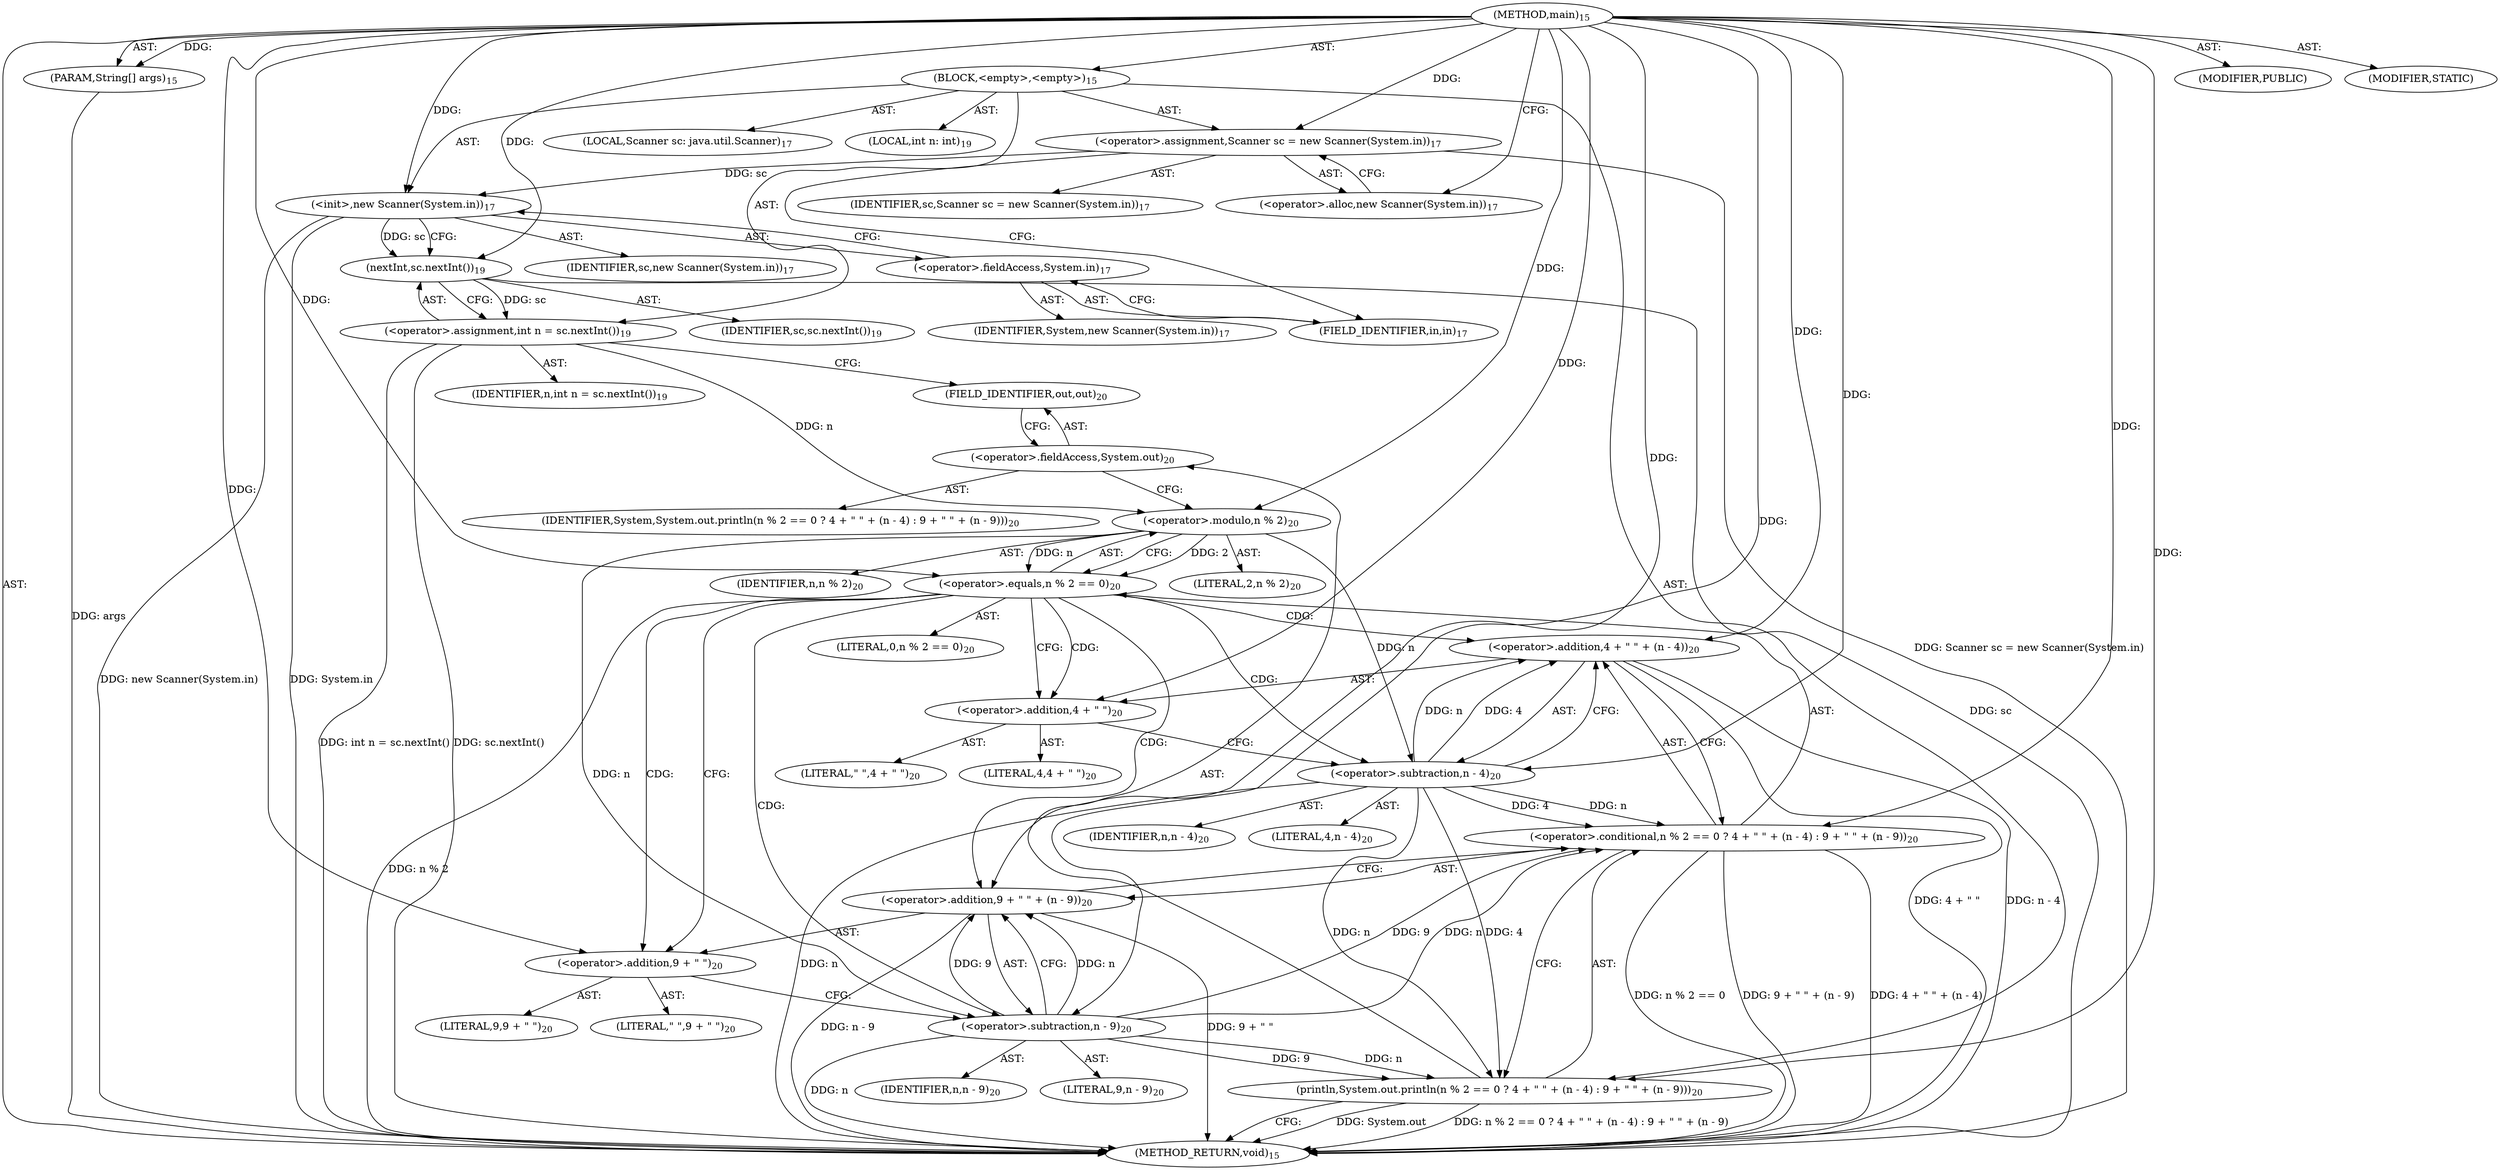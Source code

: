 digraph "main" {  
"19" [label = <(METHOD,main)<SUB>15</SUB>> ]
"20" [label = <(PARAM,String[] args)<SUB>15</SUB>> ]
"21" [label = <(BLOCK,&lt;empty&gt;,&lt;empty&gt;)<SUB>15</SUB>> ]
"4" [label = <(LOCAL,Scanner sc: java.util.Scanner)<SUB>17</SUB>> ]
"22" [label = <(&lt;operator&gt;.assignment,Scanner sc = new Scanner(System.in))<SUB>17</SUB>> ]
"23" [label = <(IDENTIFIER,sc,Scanner sc = new Scanner(System.in))<SUB>17</SUB>> ]
"24" [label = <(&lt;operator&gt;.alloc,new Scanner(System.in))<SUB>17</SUB>> ]
"25" [label = <(&lt;init&gt;,new Scanner(System.in))<SUB>17</SUB>> ]
"3" [label = <(IDENTIFIER,sc,new Scanner(System.in))<SUB>17</SUB>> ]
"26" [label = <(&lt;operator&gt;.fieldAccess,System.in)<SUB>17</SUB>> ]
"27" [label = <(IDENTIFIER,System,new Scanner(System.in))<SUB>17</SUB>> ]
"28" [label = <(FIELD_IDENTIFIER,in,in)<SUB>17</SUB>> ]
"29" [label = <(LOCAL,int n: int)<SUB>19</SUB>> ]
"30" [label = <(&lt;operator&gt;.assignment,int n = sc.nextInt())<SUB>19</SUB>> ]
"31" [label = <(IDENTIFIER,n,int n = sc.nextInt())<SUB>19</SUB>> ]
"32" [label = <(nextInt,sc.nextInt())<SUB>19</SUB>> ]
"33" [label = <(IDENTIFIER,sc,sc.nextInt())<SUB>19</SUB>> ]
"34" [label = <(println,System.out.println(n % 2 == 0 ? 4 + &quot; &quot; + (n - 4) : 9 + &quot; &quot; + (n - 9)))<SUB>20</SUB>> ]
"35" [label = <(&lt;operator&gt;.fieldAccess,System.out)<SUB>20</SUB>> ]
"36" [label = <(IDENTIFIER,System,System.out.println(n % 2 == 0 ? 4 + &quot; &quot; + (n - 4) : 9 + &quot; &quot; + (n - 9)))<SUB>20</SUB>> ]
"37" [label = <(FIELD_IDENTIFIER,out,out)<SUB>20</SUB>> ]
"38" [label = <(&lt;operator&gt;.conditional,n % 2 == 0 ? 4 + &quot; &quot; + (n - 4) : 9 + &quot; &quot; + (n - 9))<SUB>20</SUB>> ]
"39" [label = <(&lt;operator&gt;.equals,n % 2 == 0)<SUB>20</SUB>> ]
"40" [label = <(&lt;operator&gt;.modulo,n % 2)<SUB>20</SUB>> ]
"41" [label = <(IDENTIFIER,n,n % 2)<SUB>20</SUB>> ]
"42" [label = <(LITERAL,2,n % 2)<SUB>20</SUB>> ]
"43" [label = <(LITERAL,0,n % 2 == 0)<SUB>20</SUB>> ]
"44" [label = <(&lt;operator&gt;.addition,4 + &quot; &quot; + (n - 4))<SUB>20</SUB>> ]
"45" [label = <(&lt;operator&gt;.addition,4 + &quot; &quot;)<SUB>20</SUB>> ]
"46" [label = <(LITERAL,4,4 + &quot; &quot;)<SUB>20</SUB>> ]
"47" [label = <(LITERAL,&quot; &quot;,4 + &quot; &quot;)<SUB>20</SUB>> ]
"48" [label = <(&lt;operator&gt;.subtraction,n - 4)<SUB>20</SUB>> ]
"49" [label = <(IDENTIFIER,n,n - 4)<SUB>20</SUB>> ]
"50" [label = <(LITERAL,4,n - 4)<SUB>20</SUB>> ]
"51" [label = <(&lt;operator&gt;.addition,9 + &quot; &quot; + (n - 9))<SUB>20</SUB>> ]
"52" [label = <(&lt;operator&gt;.addition,9 + &quot; &quot;)<SUB>20</SUB>> ]
"53" [label = <(LITERAL,9,9 + &quot; &quot;)<SUB>20</SUB>> ]
"54" [label = <(LITERAL,&quot; &quot;,9 + &quot; &quot;)<SUB>20</SUB>> ]
"55" [label = <(&lt;operator&gt;.subtraction,n - 9)<SUB>20</SUB>> ]
"56" [label = <(IDENTIFIER,n,n - 9)<SUB>20</SUB>> ]
"57" [label = <(LITERAL,9,n - 9)<SUB>20</SUB>> ]
"58" [label = <(MODIFIER,PUBLIC)> ]
"59" [label = <(MODIFIER,STATIC)> ]
"60" [label = <(METHOD_RETURN,void)<SUB>15</SUB>> ]
  "19" -> "20"  [ label = "AST: "] 
  "19" -> "21"  [ label = "AST: "] 
  "19" -> "58"  [ label = "AST: "] 
  "19" -> "59"  [ label = "AST: "] 
  "19" -> "60"  [ label = "AST: "] 
  "21" -> "4"  [ label = "AST: "] 
  "21" -> "22"  [ label = "AST: "] 
  "21" -> "25"  [ label = "AST: "] 
  "21" -> "29"  [ label = "AST: "] 
  "21" -> "30"  [ label = "AST: "] 
  "21" -> "34"  [ label = "AST: "] 
  "22" -> "23"  [ label = "AST: "] 
  "22" -> "24"  [ label = "AST: "] 
  "25" -> "3"  [ label = "AST: "] 
  "25" -> "26"  [ label = "AST: "] 
  "26" -> "27"  [ label = "AST: "] 
  "26" -> "28"  [ label = "AST: "] 
  "30" -> "31"  [ label = "AST: "] 
  "30" -> "32"  [ label = "AST: "] 
  "32" -> "33"  [ label = "AST: "] 
  "34" -> "35"  [ label = "AST: "] 
  "34" -> "38"  [ label = "AST: "] 
  "35" -> "36"  [ label = "AST: "] 
  "35" -> "37"  [ label = "AST: "] 
  "38" -> "39"  [ label = "AST: "] 
  "38" -> "44"  [ label = "AST: "] 
  "38" -> "51"  [ label = "AST: "] 
  "39" -> "40"  [ label = "AST: "] 
  "39" -> "43"  [ label = "AST: "] 
  "40" -> "41"  [ label = "AST: "] 
  "40" -> "42"  [ label = "AST: "] 
  "44" -> "45"  [ label = "AST: "] 
  "44" -> "48"  [ label = "AST: "] 
  "45" -> "46"  [ label = "AST: "] 
  "45" -> "47"  [ label = "AST: "] 
  "48" -> "49"  [ label = "AST: "] 
  "48" -> "50"  [ label = "AST: "] 
  "51" -> "52"  [ label = "AST: "] 
  "51" -> "55"  [ label = "AST: "] 
  "52" -> "53"  [ label = "AST: "] 
  "52" -> "54"  [ label = "AST: "] 
  "55" -> "56"  [ label = "AST: "] 
  "55" -> "57"  [ label = "AST: "] 
  "22" -> "28"  [ label = "CFG: "] 
  "25" -> "32"  [ label = "CFG: "] 
  "30" -> "37"  [ label = "CFG: "] 
  "34" -> "60"  [ label = "CFG: "] 
  "24" -> "22"  [ label = "CFG: "] 
  "26" -> "25"  [ label = "CFG: "] 
  "32" -> "30"  [ label = "CFG: "] 
  "35" -> "40"  [ label = "CFG: "] 
  "38" -> "34"  [ label = "CFG: "] 
  "28" -> "26"  [ label = "CFG: "] 
  "37" -> "35"  [ label = "CFG: "] 
  "39" -> "45"  [ label = "CFG: "] 
  "39" -> "52"  [ label = "CFG: "] 
  "44" -> "38"  [ label = "CFG: "] 
  "51" -> "38"  [ label = "CFG: "] 
  "40" -> "39"  [ label = "CFG: "] 
  "45" -> "48"  [ label = "CFG: "] 
  "48" -> "44"  [ label = "CFG: "] 
  "52" -> "55"  [ label = "CFG: "] 
  "55" -> "51"  [ label = "CFG: "] 
  "19" -> "24"  [ label = "CFG: "] 
  "20" -> "60"  [ label = "DDG: args"] 
  "22" -> "60"  [ label = "DDG: Scanner sc = new Scanner(System.in)"] 
  "25" -> "60"  [ label = "DDG: System.in"] 
  "25" -> "60"  [ label = "DDG: new Scanner(System.in)"] 
  "32" -> "60"  [ label = "DDG: sc"] 
  "30" -> "60"  [ label = "DDG: sc.nextInt()"] 
  "30" -> "60"  [ label = "DDG: int n = sc.nextInt()"] 
  "34" -> "60"  [ label = "DDG: System.out"] 
  "39" -> "60"  [ label = "DDG: n % 2"] 
  "38" -> "60"  [ label = "DDG: n % 2 == 0"] 
  "51" -> "60"  [ label = "DDG: 9 + &quot; &quot;"] 
  "55" -> "60"  [ label = "DDG: n"] 
  "51" -> "60"  [ label = "DDG: n - 9"] 
  "38" -> "60"  [ label = "DDG: 9 + &quot; &quot; + (n - 9)"] 
  "44" -> "60"  [ label = "DDG: 4 + &quot; &quot;"] 
  "48" -> "60"  [ label = "DDG: n"] 
  "44" -> "60"  [ label = "DDG: n - 4"] 
  "38" -> "60"  [ label = "DDG: 4 + &quot; &quot; + (n - 4)"] 
  "34" -> "60"  [ label = "DDG: n % 2 == 0 ? 4 + &quot; &quot; + (n - 4) : 9 + &quot; &quot; + (n - 9)"] 
  "19" -> "20"  [ label = "DDG: "] 
  "19" -> "22"  [ label = "DDG: "] 
  "32" -> "30"  [ label = "DDG: sc"] 
  "22" -> "25"  [ label = "DDG: sc"] 
  "19" -> "25"  [ label = "DDG: "] 
  "19" -> "34"  [ label = "DDG: "] 
  "48" -> "34"  [ label = "DDG: n"] 
  "48" -> "34"  [ label = "DDG: 4"] 
  "55" -> "34"  [ label = "DDG: n"] 
  "55" -> "34"  [ label = "DDG: 9"] 
  "25" -> "32"  [ label = "DDG: sc"] 
  "19" -> "32"  [ label = "DDG: "] 
  "19" -> "38"  [ label = "DDG: "] 
  "48" -> "38"  [ label = "DDG: n"] 
  "48" -> "38"  [ label = "DDG: 4"] 
  "55" -> "38"  [ label = "DDG: n"] 
  "55" -> "38"  [ label = "DDG: 9"] 
  "40" -> "39"  [ label = "DDG: n"] 
  "40" -> "39"  [ label = "DDG: 2"] 
  "19" -> "39"  [ label = "DDG: "] 
  "19" -> "44"  [ label = "DDG: "] 
  "48" -> "44"  [ label = "DDG: n"] 
  "48" -> "44"  [ label = "DDG: 4"] 
  "19" -> "51"  [ label = "DDG: "] 
  "55" -> "51"  [ label = "DDG: n"] 
  "55" -> "51"  [ label = "DDG: 9"] 
  "30" -> "40"  [ label = "DDG: n"] 
  "19" -> "40"  [ label = "DDG: "] 
  "19" -> "45"  [ label = "DDG: "] 
  "40" -> "48"  [ label = "DDG: n"] 
  "19" -> "48"  [ label = "DDG: "] 
  "19" -> "52"  [ label = "DDG: "] 
  "40" -> "55"  [ label = "DDG: n"] 
  "19" -> "55"  [ label = "DDG: "] 
  "39" -> "48"  [ label = "CDG: "] 
  "39" -> "51"  [ label = "CDG: "] 
  "39" -> "44"  [ label = "CDG: "] 
  "39" -> "52"  [ label = "CDG: "] 
  "39" -> "55"  [ label = "CDG: "] 
  "39" -> "45"  [ label = "CDG: "] 
}
